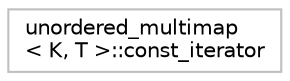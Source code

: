 digraph "Graphical Class Hierarchy"
{
 // LATEX_PDF_SIZE
  edge [fontname="Helvetica",fontsize="10",labelfontname="Helvetica",labelfontsize="10"];
  node [fontname="Helvetica",fontsize="10",shape=record];
  rankdir="LR";
  Node0 [label="unordered_multimap\l\< K, T \>::const_iterator",height=0.2,width=0.4,color="grey75", fillcolor="white", style="filled",tooltip="STL iterator class."];
}
